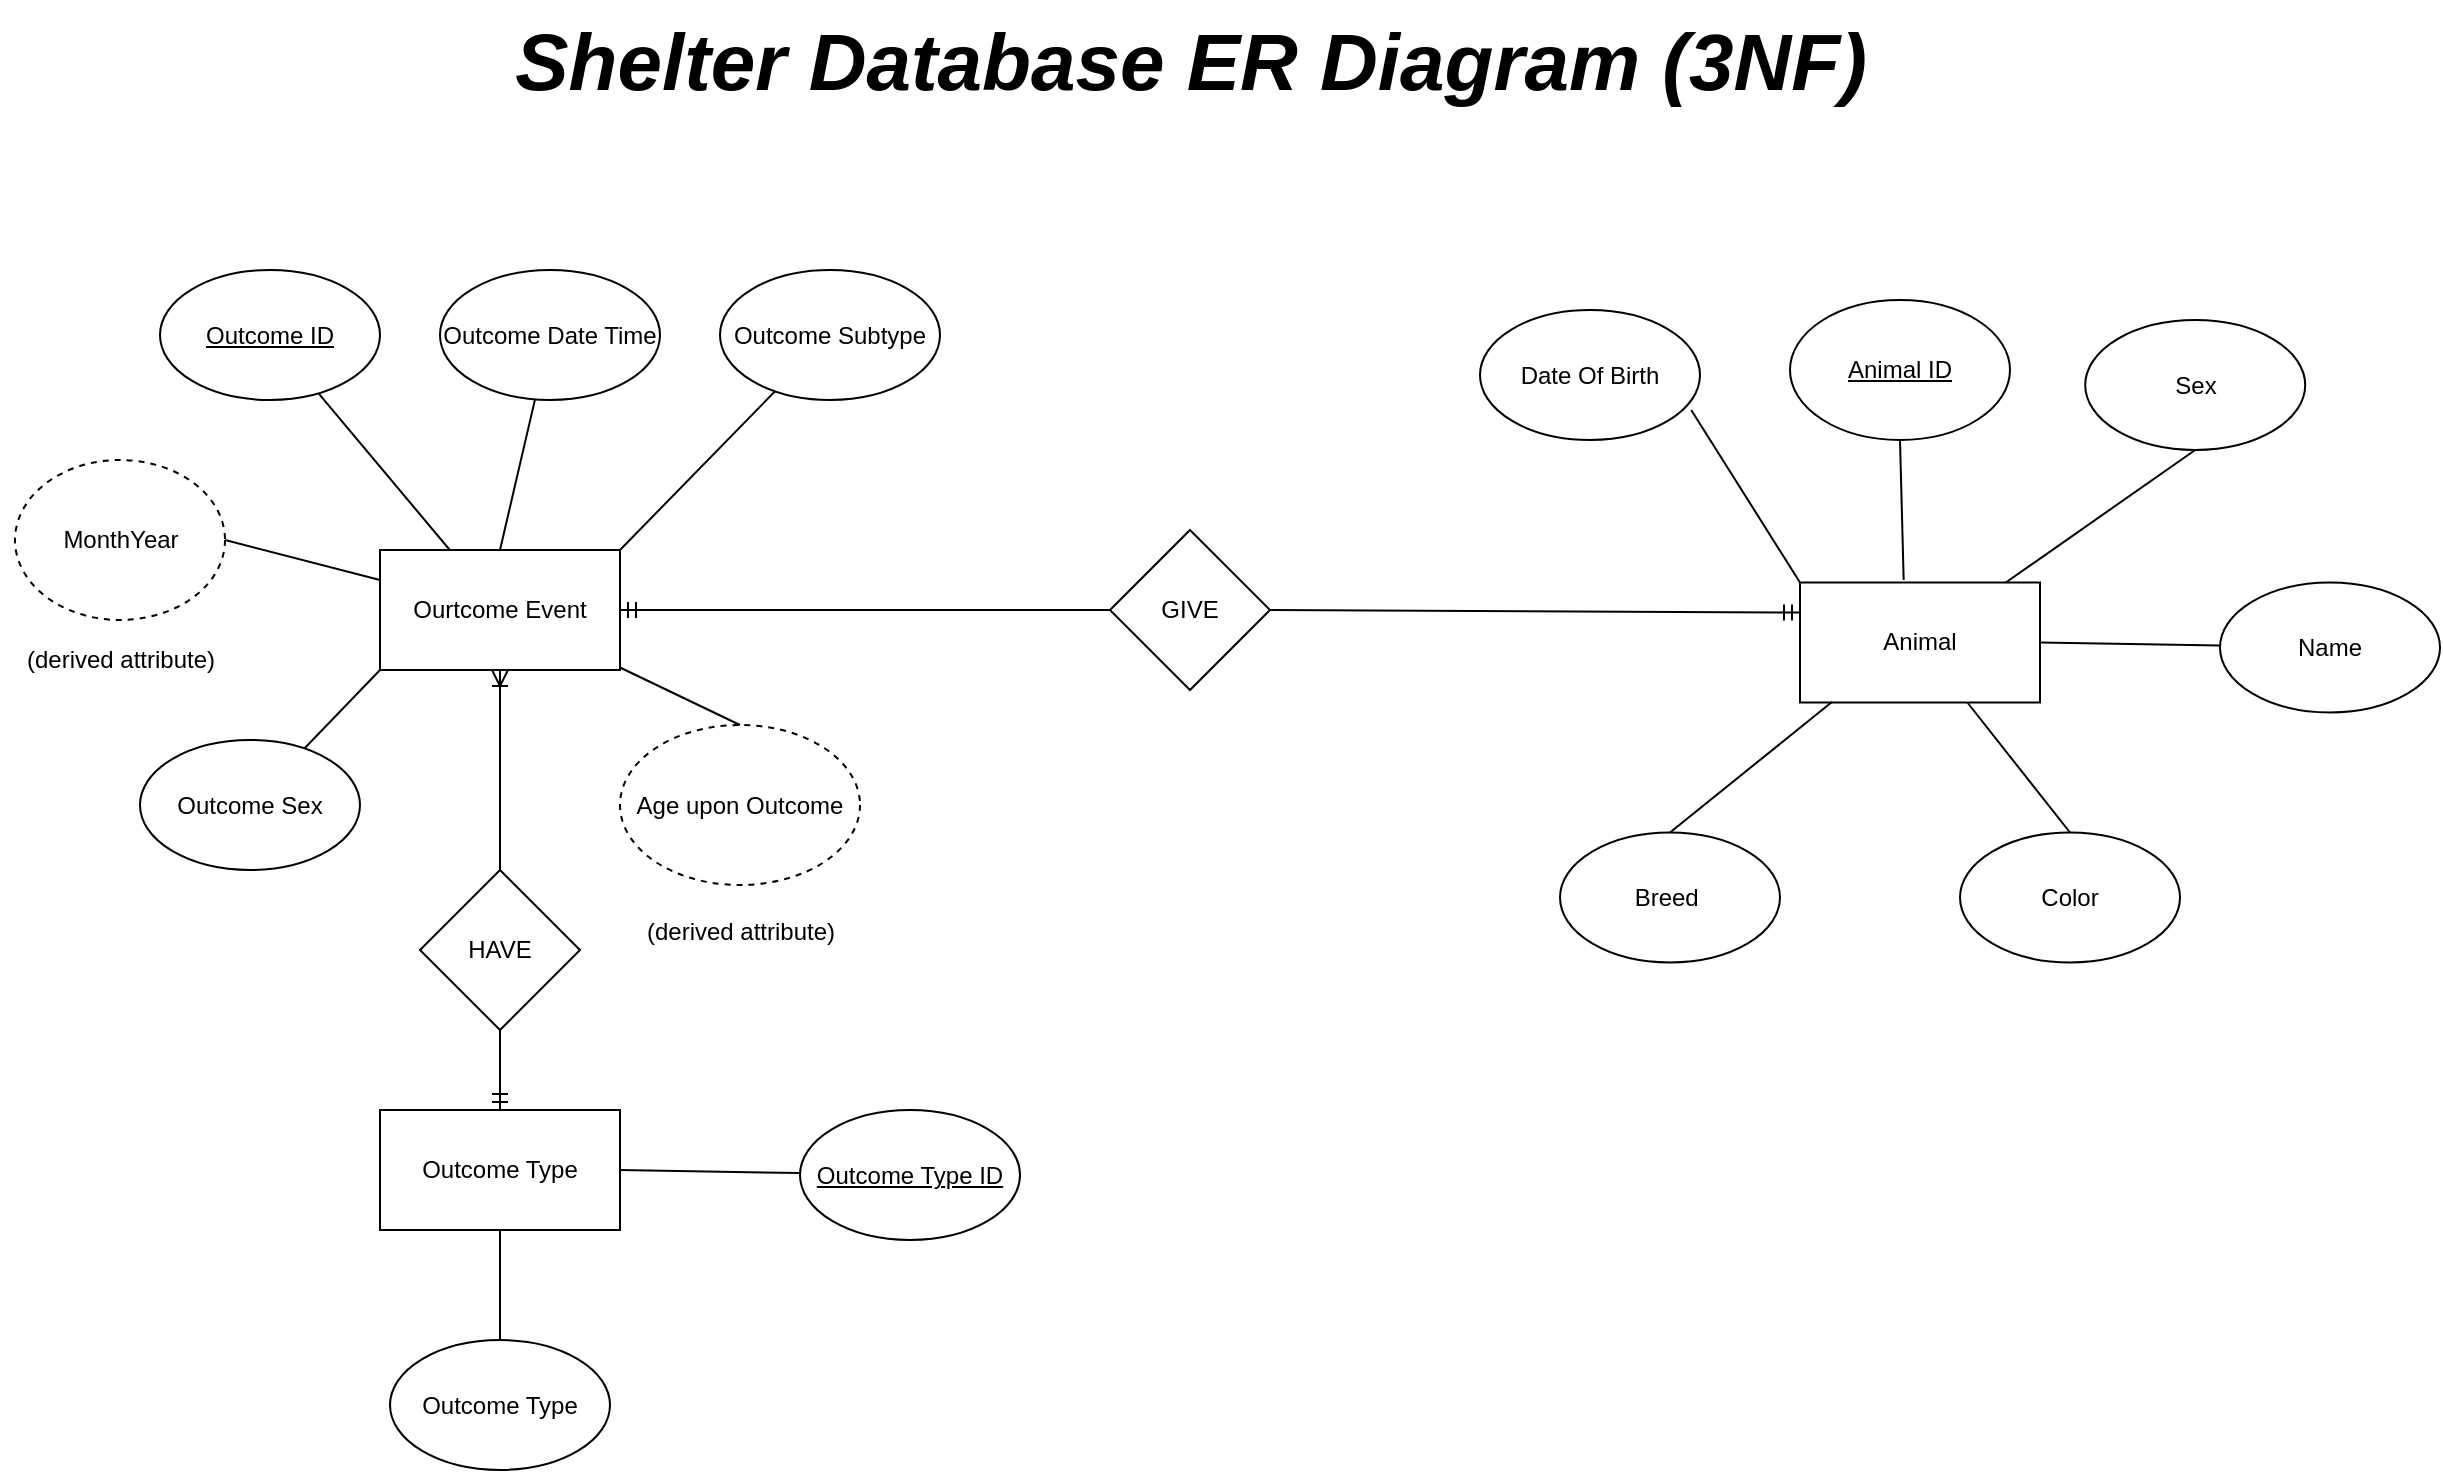 <mxfile version="22.0.4" type="device">
  <diagram name="Page-1" id="tcXWdCdsDZFaa7mZGD-B">
    <mxGraphModel dx="3387" dy="820" grid="1" gridSize="10" guides="1" tooltips="1" connect="1" arrows="1" fold="1" page="1" pageScale="1" pageWidth="850" pageHeight="1100" math="0" shadow="0">
      <root>
        <mxCell id="0" />
        <mxCell id="1" parent="0" />
        <mxCell id="cEd2PKPTspsDf90CDAwa-6" value="" style="endArrow=none;html=1;rounded=0;exitX=0.5;exitY=1;exitDx=0;exitDy=0;entryX=0.5;entryY=0;entryDx=0;entryDy=0;startArrow=ERoneToMany;startFill=0;" parent="1" source="0CB_ZCXkAXY30ezm92RP-3" target="0CB_ZCXkAXY30ezm92RP-5" edge="1">
          <mxGeometry width="50" height="50" relative="1" as="geometry">
            <mxPoint x="-954" y="305" as="sourcePoint" />
            <mxPoint x="-953.5" y="225" as="targetPoint" />
          </mxGeometry>
        </mxCell>
        <mxCell id="cEd2PKPTspsDf90CDAwa-43" value="&lt;span style=&quot;font-size: 40px;&quot;&gt;&lt;b&gt;&lt;i&gt;Shelter Database ER Diagram (3NF)&lt;br&gt;&lt;/i&gt;&lt;/b&gt;&lt;/span&gt;" style="text;html=1;align=center;verticalAlign=middle;resizable=0;points=[];autosize=1;strokeColor=none;fillColor=none;" parent="1" vertex="1">
          <mxGeometry x="-735" y="90" width="700" height="60" as="geometry" />
        </mxCell>
        <mxCell id="0CB_ZCXkAXY30ezm92RP-1" value="Animal" style="rounded=0;whiteSpace=wrap;html=1;" parent="1" vertex="1">
          <mxGeometry x="-80" y="381.25" width="120" height="60" as="geometry" />
        </mxCell>
        <mxCell id="0CB_ZCXkAXY30ezm92RP-2" value="GIVE" style="rhombus;whiteSpace=wrap;html=1;" parent="1" vertex="1">
          <mxGeometry x="-425" y="355" width="80" height="80" as="geometry" />
        </mxCell>
        <mxCell id="0CB_ZCXkAXY30ezm92RP-3" value="Ourtcome Event" style="rounded=0;whiteSpace=wrap;html=1;" parent="1" vertex="1">
          <mxGeometry x="-790" y="365" width="120" height="60" as="geometry" />
        </mxCell>
        <mxCell id="0CB_ZCXkAXY30ezm92RP-4" value="Outcome Type" style="rounded=0;whiteSpace=wrap;html=1;" parent="1" vertex="1">
          <mxGeometry x="-790" y="645" width="120" height="60" as="geometry" />
        </mxCell>
        <mxCell id="0CB_ZCXkAXY30ezm92RP-5" value="HAVE" style="rhombus;whiteSpace=wrap;html=1;" parent="1" vertex="1">
          <mxGeometry x="-770" y="525" width="80" height="80" as="geometry" />
        </mxCell>
        <mxCell id="0CB_ZCXkAXY30ezm92RP-6" value="" style="endArrow=none;html=1;rounded=0;exitX=0;exitY=0.25;exitDx=0;exitDy=0;startArrow=ERmandOne;startFill=0;entryX=1;entryY=0.5;entryDx=0;entryDy=0;" parent="1" source="0CB_ZCXkAXY30ezm92RP-1" target="0CB_ZCXkAXY30ezm92RP-2" edge="1">
          <mxGeometry width="50" height="50" relative="1" as="geometry">
            <mxPoint x="-370" y="412.5" as="sourcePoint" />
            <mxPoint x="-430" y="393" as="targetPoint" />
          </mxGeometry>
        </mxCell>
        <mxCell id="0CB_ZCXkAXY30ezm92RP-7" value="" style="endArrow=none;html=1;rounded=0;startArrow=ERmandOne;startFill=0;entryX=0;entryY=0.5;entryDx=0;entryDy=0;exitX=1;exitY=0.5;exitDx=0;exitDy=0;" parent="1" source="0CB_ZCXkAXY30ezm92RP-3" target="0CB_ZCXkAXY30ezm92RP-2" edge="1">
          <mxGeometry width="50" height="50" relative="1" as="geometry">
            <mxPoint x="-560" y="493" as="sourcePoint" />
            <mxPoint x="-305" y="475" as="targetPoint" />
          </mxGeometry>
        </mxCell>
        <mxCell id="0CB_ZCXkAXY30ezm92RP-9" value="" style="endArrow=none;html=1;rounded=0;exitX=0.5;exitY=0;exitDx=0;exitDy=0;startArrow=ERmandOne;startFill=0;entryX=0.5;entryY=1;entryDx=0;entryDy=0;" parent="1" source="0CB_ZCXkAXY30ezm92RP-4" edge="1" target="0CB_ZCXkAXY30ezm92RP-5">
          <mxGeometry width="50" height="50" relative="1" as="geometry">
            <mxPoint x="-305" y="549.38" as="sourcePoint" />
            <mxPoint x="-195" y="549.38" as="targetPoint" />
          </mxGeometry>
        </mxCell>
        <mxCell id="0CB_ZCXkAXY30ezm92RP-15" value="" style="endArrow=none;html=1;rounded=0;entryX=0.5;entryY=1;entryDx=0;entryDy=0;" parent="1" source="0CB_ZCXkAXY30ezm92RP-17" edge="1" target="0CB_ZCXkAXY30ezm92RP-4">
          <mxGeometry width="50" height="50" relative="1" as="geometry">
            <mxPoint x="-195" y="805" as="sourcePoint" />
            <mxPoint x="-195" y="675" as="targetPoint" />
          </mxGeometry>
        </mxCell>
        <mxCell id="0CB_ZCXkAXY30ezm92RP-17" value="Outcome Type" style="ellipse;whiteSpace=wrap;html=1;" parent="1" vertex="1">
          <mxGeometry x="-785" y="760" width="110" height="65" as="geometry" />
        </mxCell>
        <mxCell id="0CB_ZCXkAXY30ezm92RP-18" value="" style="endArrow=none;html=1;rounded=0;entryX=1;entryY=0.5;entryDx=0;entryDy=0;" parent="1" source="0CB_ZCXkAXY30ezm92RP-20" target="0CB_ZCXkAXY30ezm92RP-4" edge="1">
          <mxGeometry width="50" height="50" relative="1" as="geometry">
            <mxPoint x="-20" y="693.75" as="sourcePoint" />
            <mxPoint x="-20" y="563.75" as="targetPoint" />
          </mxGeometry>
        </mxCell>
        <mxCell id="0CB_ZCXkAXY30ezm92RP-20" value="&lt;u&gt;Outcome Type ID&lt;/u&gt;" style="ellipse;whiteSpace=wrap;html=1;" parent="1" vertex="1">
          <mxGeometry x="-580" y="645" width="110" height="65" as="geometry" />
        </mxCell>
        <mxCell id="0CB_ZCXkAXY30ezm92RP-21" value="Age upon Outcome" style="ellipse;whiteSpace=wrap;html=1;dashed=1;" parent="1" vertex="1">
          <mxGeometry x="-670" y="452.5" width="120" height="80" as="geometry" />
        </mxCell>
        <mxCell id="0CB_ZCXkAXY30ezm92RP-22" value="" style="endArrow=none;html=1;rounded=0;entryX=0.5;entryY=0;entryDx=0;entryDy=0;" parent="1" target="0CB_ZCXkAXY30ezm92RP-21" edge="1" source="0CB_ZCXkAXY30ezm92RP-3">
          <mxGeometry width="50" height="50" relative="1" as="geometry">
            <mxPoint x="-135" y="425" as="sourcePoint" />
            <mxPoint x="-260" y="235" as="targetPoint" />
          </mxGeometry>
        </mxCell>
        <mxCell id="0CB_ZCXkAXY30ezm92RP-23" value="(derived attribute)" style="text;html=1;align=center;verticalAlign=middle;resizable=0;points=[];autosize=1;strokeColor=none;fillColor=none;" parent="1" vertex="1">
          <mxGeometry x="-670" y="541.25" width="120" height="30" as="geometry" />
        </mxCell>
        <mxCell id="0CB_ZCXkAXY30ezm92RP-24" value="MonthYear" style="ellipse;whiteSpace=wrap;html=1;dashed=1;" parent="1" vertex="1">
          <mxGeometry x="-972.5" y="320" width="105" height="80" as="geometry" />
        </mxCell>
        <mxCell id="0CB_ZCXkAXY30ezm92RP-25" value="" style="endArrow=none;html=1;rounded=0;exitX=0;exitY=0.25;exitDx=0;exitDy=0;entryX=1;entryY=0.5;entryDx=0;entryDy=0;" parent="1" source="0CB_ZCXkAXY30ezm92RP-3" target="0CB_ZCXkAXY30ezm92RP-24" edge="1">
          <mxGeometry width="50" height="50" relative="1" as="geometry">
            <mxPoint x="-690" y="490" as="sourcePoint" />
            <mxPoint x="-790" y="460" as="targetPoint" />
          </mxGeometry>
        </mxCell>
        <mxCell id="0CB_ZCXkAXY30ezm92RP-26" value="(derived attribute)" style="text;html=1;align=center;verticalAlign=middle;resizable=0;points=[];autosize=1;strokeColor=none;fillColor=none;" parent="1" vertex="1">
          <mxGeometry x="-980" y="405" width="120" height="30" as="geometry" />
        </mxCell>
        <mxCell id="0CB_ZCXkAXY30ezm92RP-33" value="" style="endArrow=none;html=1;rounded=0;entryX=1;entryY=0;entryDx=0;entryDy=0;" parent="1" source="0CB_ZCXkAXY30ezm92RP-35" target="0CB_ZCXkAXY30ezm92RP-3" edge="1">
          <mxGeometry width="50" height="50" relative="1" as="geometry">
            <mxPoint y="303.75" as="sourcePoint" />
            <mxPoint x="-115" y="255" as="targetPoint" />
          </mxGeometry>
        </mxCell>
        <mxCell id="0CB_ZCXkAXY30ezm92RP-35" value="Outcome Subtype" style="ellipse;whiteSpace=wrap;html=1;" parent="1" vertex="1">
          <mxGeometry x="-620" y="225" width="110" height="65" as="geometry" />
        </mxCell>
        <mxCell id="0CB_ZCXkAXY30ezm92RP-36" value="" style="endArrow=none;html=1;rounded=0;entryX=0.5;entryY=0;entryDx=0;entryDy=0;" parent="1" source="0CB_ZCXkAXY30ezm92RP-38" target="0CB_ZCXkAXY30ezm92RP-3" edge="1">
          <mxGeometry width="50" height="50" relative="1" as="geometry">
            <mxPoint x="-135" y="243.75" as="sourcePoint" />
            <mxPoint x="-250" y="195" as="targetPoint" />
          </mxGeometry>
        </mxCell>
        <mxCell id="0CB_ZCXkAXY30ezm92RP-38" value="Outcome Date Time" style="ellipse;whiteSpace=wrap;html=1;" parent="1" vertex="1">
          <mxGeometry x="-760" y="225" width="110" height="65" as="geometry" />
        </mxCell>
        <mxCell id="0CB_ZCXkAXY30ezm92RP-39" value="" style="endArrow=none;html=1;rounded=0;" parent="1" source="0CB_ZCXkAXY30ezm92RP-41" edge="1" target="0CB_ZCXkAXY30ezm92RP-3">
          <mxGeometry width="50" height="50" relative="1" as="geometry">
            <mxPoint x="-300" y="243.75" as="sourcePoint" />
            <mxPoint x="-255" y="355" as="targetPoint" />
          </mxGeometry>
        </mxCell>
        <mxCell id="0CB_ZCXkAXY30ezm92RP-41" value="&lt;u&gt;Outcome ID&lt;/u&gt;" style="ellipse;whiteSpace=wrap;html=1;" parent="1" vertex="1">
          <mxGeometry x="-900" y="225" width="110" height="65" as="geometry" />
        </mxCell>
        <mxCell id="0CB_ZCXkAXY30ezm92RP-49" value="" style="endArrow=none;html=1;rounded=0;entryX=0;entryY=1;entryDx=0;entryDy=0;" parent="1" source="0CB_ZCXkAXY30ezm92RP-51" target="0CB_ZCXkAXY30ezm92RP-3" edge="1">
          <mxGeometry width="50" height="50" relative="1" as="geometry">
            <mxPoint x="-355" y="516.25" as="sourcePoint" />
            <mxPoint x="-265" y="515" as="targetPoint" />
          </mxGeometry>
        </mxCell>
        <mxCell id="0CB_ZCXkAXY30ezm92RP-51" value="Outcome Sex" style="ellipse;whiteSpace=wrap;html=1;" parent="1" vertex="1">
          <mxGeometry x="-910" y="460" width="110" height="65" as="geometry" />
        </mxCell>
        <mxCell id="0CB_ZCXkAXY30ezm92RP-53" value="Breed&amp;nbsp;" style="ellipse;whiteSpace=wrap;html=1;" parent="1" vertex="1">
          <mxGeometry x="-200" y="506.25" width="110" height="65" as="geometry" />
        </mxCell>
        <mxCell id="0CB_ZCXkAXY30ezm92RP-54" value="" style="endArrow=none;html=1;rounded=0;exitX=0.5;exitY=0;exitDx=0;exitDy=0;entryX=0.133;entryY=0.996;entryDx=0;entryDy=0;entryPerimeter=0;" parent="1" source="0CB_ZCXkAXY30ezm92RP-53" edge="1" target="0CB_ZCXkAXY30ezm92RP-1">
          <mxGeometry width="50" height="50" relative="1" as="geometry">
            <mxPoint x="-680" y="479.5" as="sourcePoint" />
            <mxPoint x="-620" y="422.5" as="targetPoint" />
          </mxGeometry>
        </mxCell>
        <mxCell id="0CB_ZCXkAXY30ezm92RP-55" value="Color" style="ellipse;whiteSpace=wrap;html=1;" parent="1" vertex="1">
          <mxGeometry y="506.25" width="110" height="65" as="geometry" />
        </mxCell>
        <mxCell id="0CB_ZCXkAXY30ezm92RP-56" value="" style="endArrow=none;html=1;rounded=0;exitX=0.5;exitY=0;exitDx=0;exitDy=0;" parent="1" source="0CB_ZCXkAXY30ezm92RP-55" edge="1" target="0CB_ZCXkAXY30ezm92RP-1">
          <mxGeometry width="50" height="50" relative="1" as="geometry">
            <mxPoint x="-560" y="479.5" as="sourcePoint" />
            <mxPoint x="-500" y="422.5" as="targetPoint" />
          </mxGeometry>
        </mxCell>
        <mxCell id="0CB_ZCXkAXY30ezm92RP-57" value="Name" style="ellipse;whiteSpace=wrap;html=1;" parent="1" vertex="1">
          <mxGeometry x="130" y="381.25" width="110" height="65" as="geometry" />
        </mxCell>
        <mxCell id="0CB_ZCXkAXY30ezm92RP-58" value="" style="endArrow=none;html=1;rounded=0;entryX=1;entryY=0.5;entryDx=0;entryDy=0;" parent="1" edge="1" target="0CB_ZCXkAXY30ezm92RP-1" source="0CB_ZCXkAXY30ezm92RP-57">
          <mxGeometry width="50" height="50" relative="1" as="geometry">
            <mxPoint x="-700" y="396" as="sourcePoint" />
            <mxPoint x="-650" y="390" as="targetPoint" />
          </mxGeometry>
        </mxCell>
        <mxCell id="0CB_ZCXkAXY30ezm92RP-59" value="Sex" style="ellipse;whiteSpace=wrap;html=1;" parent="1" vertex="1">
          <mxGeometry x="62.61" y="250" width="110" height="65" as="geometry" />
        </mxCell>
        <mxCell id="0CB_ZCXkAXY30ezm92RP-60" value="" style="endArrow=none;html=1;rounded=0;exitX=0.5;exitY=1;exitDx=0;exitDy=0;" parent="1" edge="1" target="0CB_ZCXkAXY30ezm92RP-1" source="0CB_ZCXkAXY30ezm92RP-59">
          <mxGeometry width="50" height="50" relative="1" as="geometry">
            <mxPoint x="-440" y="307.5" as="sourcePoint" />
            <mxPoint x="-500" y="363.5" as="targetPoint" />
          </mxGeometry>
        </mxCell>
        <mxCell id="0CB_ZCXkAXY30ezm92RP-63" value="Date Of Birth" style="ellipse;whiteSpace=wrap;html=1;" parent="1" vertex="1">
          <mxGeometry x="-240" y="245" width="110" height="65" as="geometry" />
        </mxCell>
        <mxCell id="0CB_ZCXkAXY30ezm92RP-64" value="" style="endArrow=none;html=1;rounded=0;exitX=0.96;exitY=0.769;exitDx=0;exitDy=0;entryX=0;entryY=0;entryDx=0;entryDy=0;exitPerimeter=0;" parent="1" source="0CB_ZCXkAXY30ezm92RP-63" target="0CB_ZCXkAXY30ezm92RP-1" edge="1">
          <mxGeometry width="50" height="50" relative="1" as="geometry">
            <mxPoint x="-740" y="280.5" as="sourcePoint" />
            <mxPoint x="-630" y="272.5" as="targetPoint" />
          </mxGeometry>
        </mxCell>
        <mxCell id="0CB_ZCXkAXY30ezm92RP-65" value="&lt;u&gt;Animal ID&lt;/u&gt;" style="ellipse;whiteSpace=wrap;html=1;" parent="1" vertex="1">
          <mxGeometry x="-85" y="240" width="110" height="70" as="geometry" />
        </mxCell>
        <mxCell id="0CB_ZCXkAXY30ezm92RP-66" value="" style="endArrow=none;html=1;rounded=0;exitX=0.5;exitY=1;exitDx=0;exitDy=0;entryX=0.432;entryY=-0.021;entryDx=0;entryDy=0;entryPerimeter=0;" parent="1" source="0CB_ZCXkAXY30ezm92RP-65" target="0CB_ZCXkAXY30ezm92RP-1" edge="1">
          <mxGeometry width="50" height="50" relative="1" as="geometry">
            <mxPoint x="-540" y="307.74" as="sourcePoint" />
            <mxPoint x="-613" y="363.74" as="targetPoint" />
          </mxGeometry>
        </mxCell>
      </root>
    </mxGraphModel>
  </diagram>
</mxfile>
